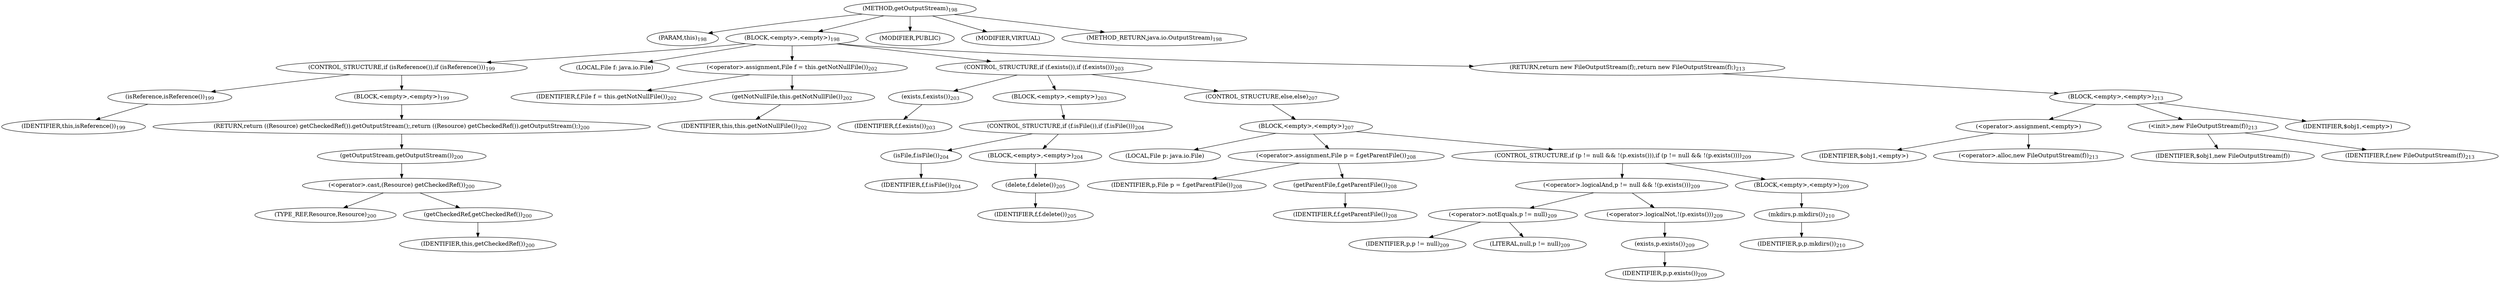 digraph "getOutputStream" {  
"342" [label = <(METHOD,getOutputStream)<SUB>198</SUB>> ]
"50" [label = <(PARAM,this)<SUB>198</SUB>> ]
"343" [label = <(BLOCK,&lt;empty&gt;,&lt;empty&gt;)<SUB>198</SUB>> ]
"344" [label = <(CONTROL_STRUCTURE,if (isReference()),if (isReference()))<SUB>199</SUB>> ]
"345" [label = <(isReference,isReference())<SUB>199</SUB>> ]
"49" [label = <(IDENTIFIER,this,isReference())<SUB>199</SUB>> ]
"346" [label = <(BLOCK,&lt;empty&gt;,&lt;empty&gt;)<SUB>199</SUB>> ]
"347" [label = <(RETURN,return ((Resource) getCheckedRef()).getOutputStream();,return ((Resource) getCheckedRef()).getOutputStream();)<SUB>200</SUB>> ]
"348" [label = <(getOutputStream,getOutputStream())<SUB>200</SUB>> ]
"349" [label = <(&lt;operator&gt;.cast,(Resource) getCheckedRef())<SUB>200</SUB>> ]
"350" [label = <(TYPE_REF,Resource,Resource)<SUB>200</SUB>> ]
"351" [label = <(getCheckedRef,getCheckedRef())<SUB>200</SUB>> ]
"51" [label = <(IDENTIFIER,this,getCheckedRef())<SUB>200</SUB>> ]
"352" [label = <(LOCAL,File f: java.io.File)> ]
"353" [label = <(&lt;operator&gt;.assignment,File f = this.getNotNullFile())<SUB>202</SUB>> ]
"354" [label = <(IDENTIFIER,f,File f = this.getNotNullFile())<SUB>202</SUB>> ]
"355" [label = <(getNotNullFile,this.getNotNullFile())<SUB>202</SUB>> ]
"52" [label = <(IDENTIFIER,this,this.getNotNullFile())<SUB>202</SUB>> ]
"356" [label = <(CONTROL_STRUCTURE,if (f.exists()),if (f.exists()))<SUB>203</SUB>> ]
"357" [label = <(exists,f.exists())<SUB>203</SUB>> ]
"358" [label = <(IDENTIFIER,f,f.exists())<SUB>203</SUB>> ]
"359" [label = <(BLOCK,&lt;empty&gt;,&lt;empty&gt;)<SUB>203</SUB>> ]
"360" [label = <(CONTROL_STRUCTURE,if (f.isFile()),if (f.isFile()))<SUB>204</SUB>> ]
"361" [label = <(isFile,f.isFile())<SUB>204</SUB>> ]
"362" [label = <(IDENTIFIER,f,f.isFile())<SUB>204</SUB>> ]
"363" [label = <(BLOCK,&lt;empty&gt;,&lt;empty&gt;)<SUB>204</SUB>> ]
"364" [label = <(delete,f.delete())<SUB>205</SUB>> ]
"365" [label = <(IDENTIFIER,f,f.delete())<SUB>205</SUB>> ]
"366" [label = <(CONTROL_STRUCTURE,else,else)<SUB>207</SUB>> ]
"367" [label = <(BLOCK,&lt;empty&gt;,&lt;empty&gt;)<SUB>207</SUB>> ]
"368" [label = <(LOCAL,File p: java.io.File)> ]
"369" [label = <(&lt;operator&gt;.assignment,File p = f.getParentFile())<SUB>208</SUB>> ]
"370" [label = <(IDENTIFIER,p,File p = f.getParentFile())<SUB>208</SUB>> ]
"371" [label = <(getParentFile,f.getParentFile())<SUB>208</SUB>> ]
"372" [label = <(IDENTIFIER,f,f.getParentFile())<SUB>208</SUB>> ]
"373" [label = <(CONTROL_STRUCTURE,if (p != null &amp;&amp; !(p.exists())),if (p != null &amp;&amp; !(p.exists())))<SUB>209</SUB>> ]
"374" [label = <(&lt;operator&gt;.logicalAnd,p != null &amp;&amp; !(p.exists()))<SUB>209</SUB>> ]
"375" [label = <(&lt;operator&gt;.notEquals,p != null)<SUB>209</SUB>> ]
"376" [label = <(IDENTIFIER,p,p != null)<SUB>209</SUB>> ]
"377" [label = <(LITERAL,null,p != null)<SUB>209</SUB>> ]
"378" [label = <(&lt;operator&gt;.logicalNot,!(p.exists()))<SUB>209</SUB>> ]
"379" [label = <(exists,p.exists())<SUB>209</SUB>> ]
"380" [label = <(IDENTIFIER,p,p.exists())<SUB>209</SUB>> ]
"381" [label = <(BLOCK,&lt;empty&gt;,&lt;empty&gt;)<SUB>209</SUB>> ]
"382" [label = <(mkdirs,p.mkdirs())<SUB>210</SUB>> ]
"383" [label = <(IDENTIFIER,p,p.mkdirs())<SUB>210</SUB>> ]
"384" [label = <(RETURN,return new FileOutputStream(f);,return new FileOutputStream(f);)<SUB>213</SUB>> ]
"385" [label = <(BLOCK,&lt;empty&gt;,&lt;empty&gt;)<SUB>213</SUB>> ]
"386" [label = <(&lt;operator&gt;.assignment,&lt;empty&gt;)> ]
"387" [label = <(IDENTIFIER,$obj1,&lt;empty&gt;)> ]
"388" [label = <(&lt;operator&gt;.alloc,new FileOutputStream(f))<SUB>213</SUB>> ]
"389" [label = <(&lt;init&gt;,new FileOutputStream(f))<SUB>213</SUB>> ]
"390" [label = <(IDENTIFIER,$obj1,new FileOutputStream(f))> ]
"391" [label = <(IDENTIFIER,f,new FileOutputStream(f))<SUB>213</SUB>> ]
"392" [label = <(IDENTIFIER,$obj1,&lt;empty&gt;)> ]
"393" [label = <(MODIFIER,PUBLIC)> ]
"394" [label = <(MODIFIER,VIRTUAL)> ]
"395" [label = <(METHOD_RETURN,java.io.OutputStream)<SUB>198</SUB>> ]
  "342" -> "50" 
  "342" -> "343" 
  "342" -> "393" 
  "342" -> "394" 
  "342" -> "395" 
  "343" -> "344" 
  "343" -> "352" 
  "343" -> "353" 
  "343" -> "356" 
  "343" -> "384" 
  "344" -> "345" 
  "344" -> "346" 
  "345" -> "49" 
  "346" -> "347" 
  "347" -> "348" 
  "348" -> "349" 
  "349" -> "350" 
  "349" -> "351" 
  "351" -> "51" 
  "353" -> "354" 
  "353" -> "355" 
  "355" -> "52" 
  "356" -> "357" 
  "356" -> "359" 
  "356" -> "366" 
  "357" -> "358" 
  "359" -> "360" 
  "360" -> "361" 
  "360" -> "363" 
  "361" -> "362" 
  "363" -> "364" 
  "364" -> "365" 
  "366" -> "367" 
  "367" -> "368" 
  "367" -> "369" 
  "367" -> "373" 
  "369" -> "370" 
  "369" -> "371" 
  "371" -> "372" 
  "373" -> "374" 
  "373" -> "381" 
  "374" -> "375" 
  "374" -> "378" 
  "375" -> "376" 
  "375" -> "377" 
  "378" -> "379" 
  "379" -> "380" 
  "381" -> "382" 
  "382" -> "383" 
  "384" -> "385" 
  "385" -> "386" 
  "385" -> "389" 
  "385" -> "392" 
  "386" -> "387" 
  "386" -> "388" 
  "389" -> "390" 
  "389" -> "391" 
}
